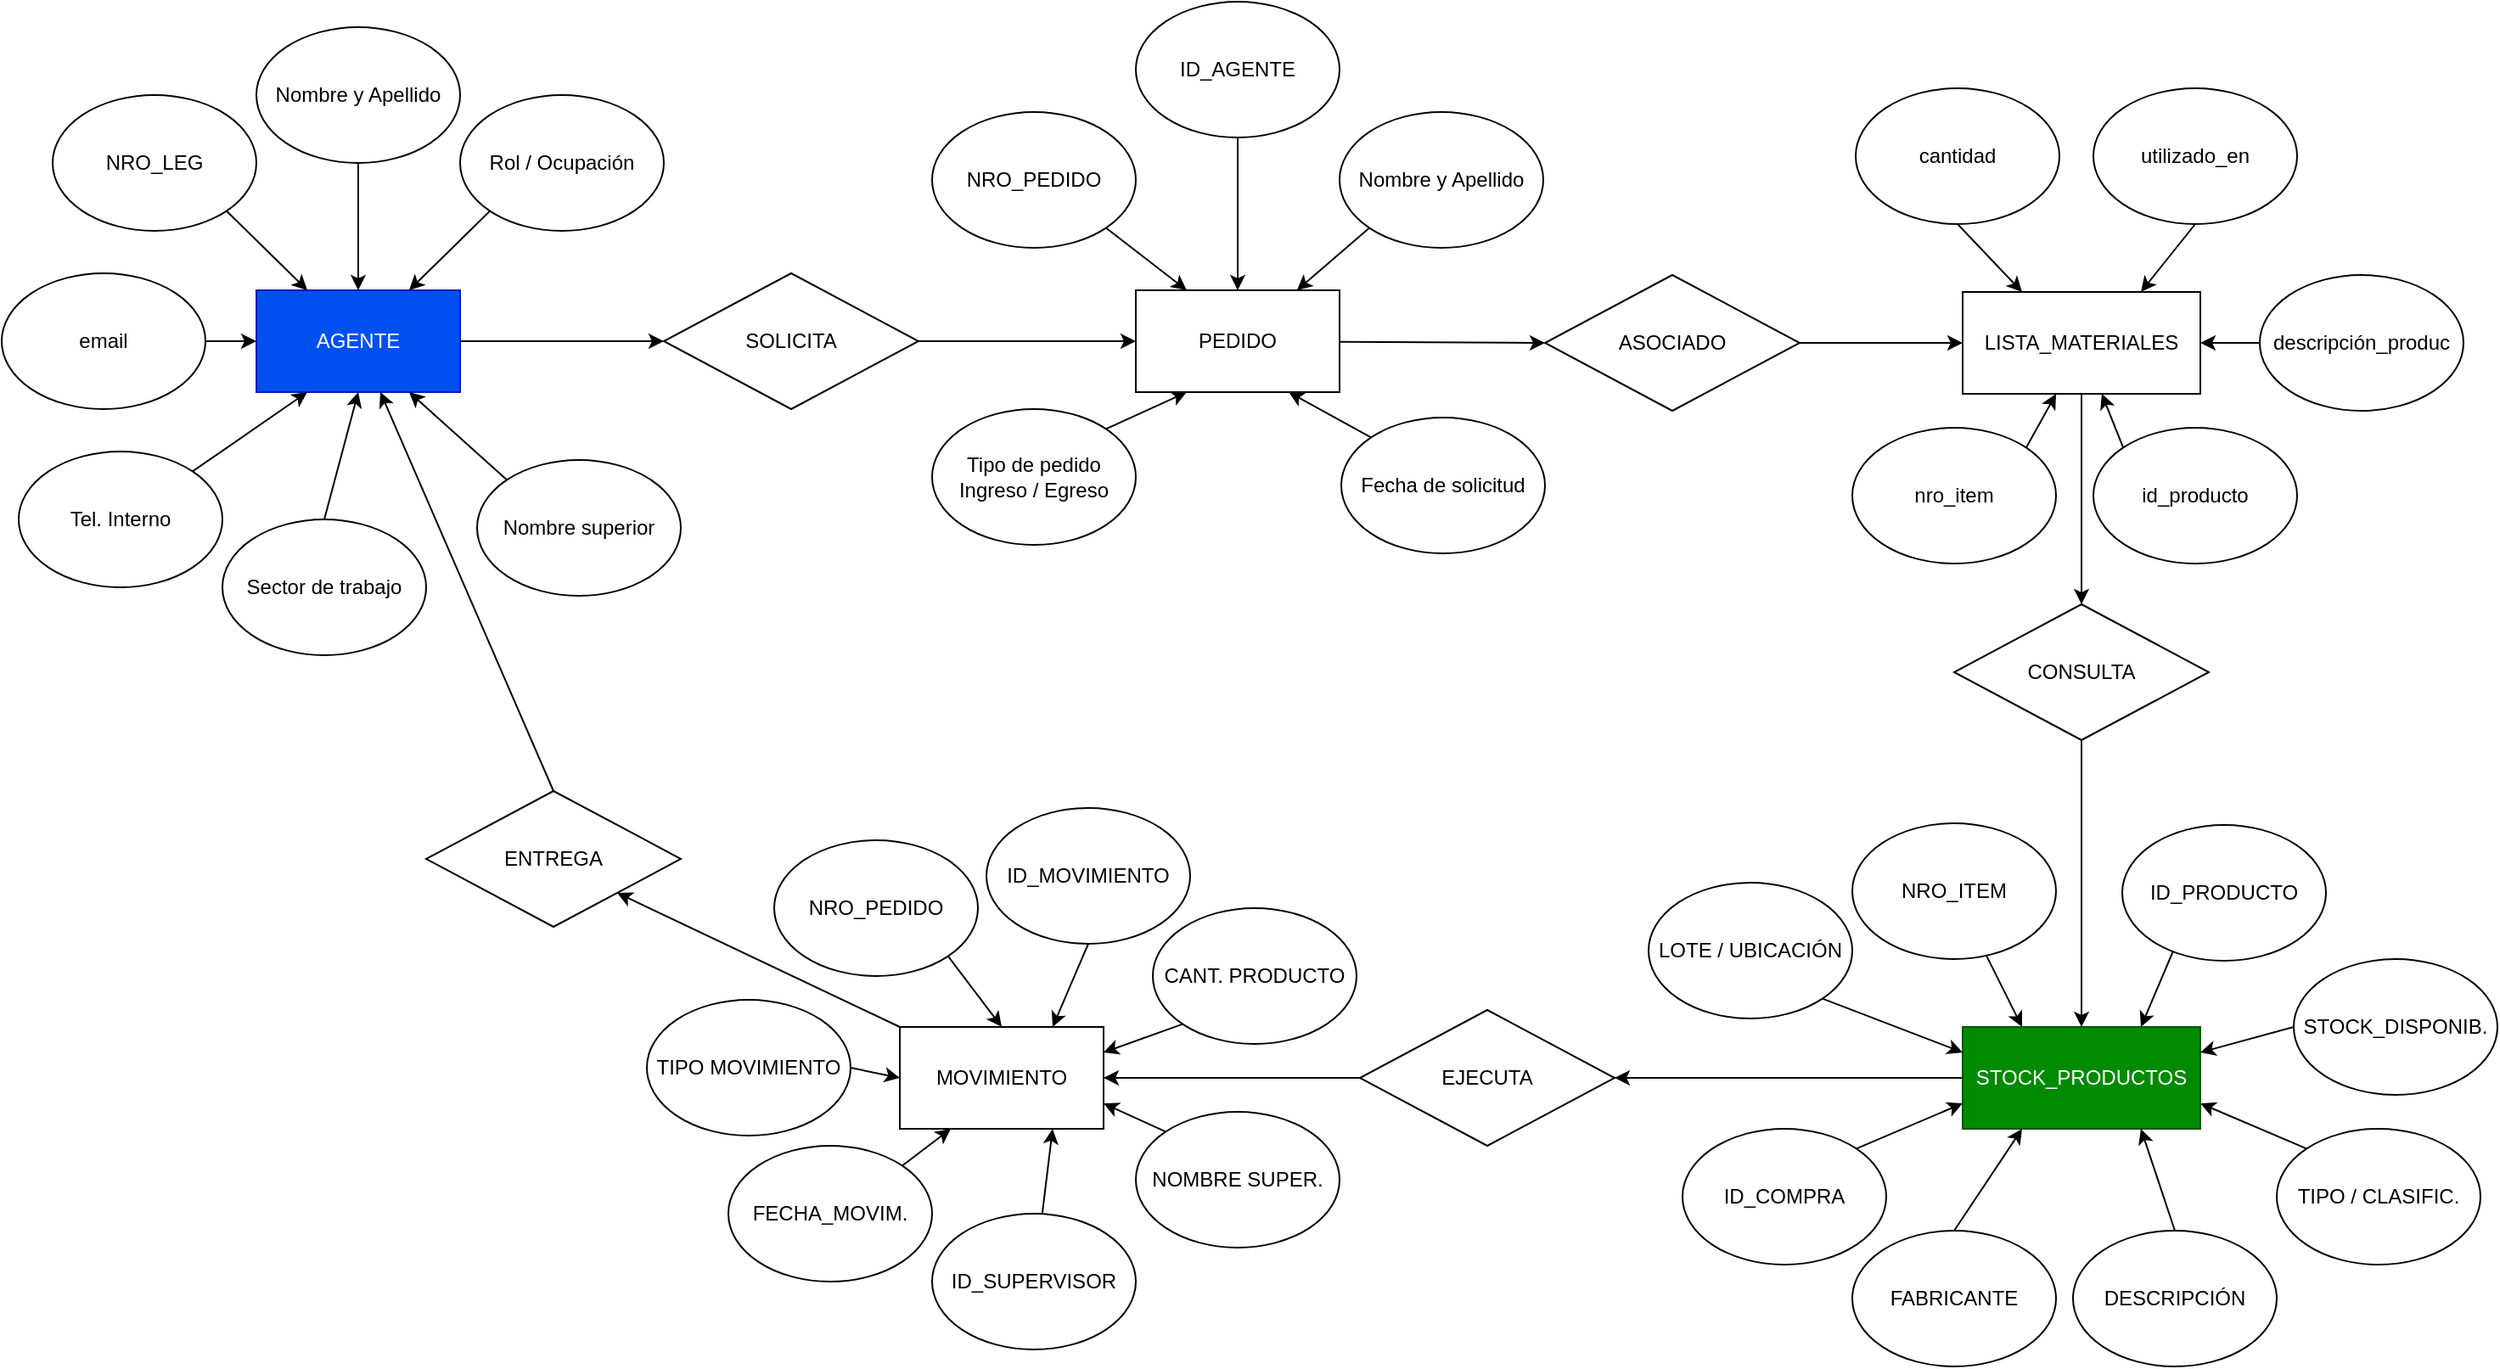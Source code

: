 <mxfile>
    <diagram id="CJ66dnxl5MV2yjCDgY6M" name="Deposito">
        <mxGraphModel dx="1913" dy="1431" grid="1" gridSize="10" guides="1" tooltips="1" connect="1" arrows="1" fold="1" page="1" pageScale="1" pageWidth="4681" pageHeight="3300" math="0" shadow="0">
            <root>
                <mxCell id="0"/>
                <mxCell id="1" parent="0"/>
                <mxCell id="136" style="edgeStyle=none;html=1;entryX=0;entryY=0.5;entryDx=0;entryDy=0;" parent="1" source="3" target="135" edge="1">
                    <mxGeometry relative="1" as="geometry"/>
                </mxCell>
                <mxCell id="3" value="AGENTE" style="rounded=0;whiteSpace=wrap;html=1;fillColor=#0050ef;fontColor=#ffffff;strokeColor=#001DBC;" parent="1" vertex="1">
                    <mxGeometry x="960" y="550" width="120" height="60" as="geometry"/>
                </mxCell>
                <mxCell id="140" style="edgeStyle=none;html=1;exitX=1;exitY=1;exitDx=0;exitDy=0;entryX=0.25;entryY=0;entryDx=0;entryDy=0;" parent="1" source="12" target="3" edge="1">
                    <mxGeometry relative="1" as="geometry"/>
                </mxCell>
                <mxCell id="12" value="NRO_LEG" style="ellipse;whiteSpace=wrap;html=1;" parent="1" vertex="1">
                    <mxGeometry x="840" y="435" width="120" height="80" as="geometry"/>
                </mxCell>
                <mxCell id="139" style="edgeStyle=none;html=1;entryX=0.5;entryY=0;entryDx=0;entryDy=0;" parent="1" source="18" target="3" edge="1">
                    <mxGeometry relative="1" as="geometry"/>
                </mxCell>
                <mxCell id="18" value="Nombre y Apellido" style="ellipse;whiteSpace=wrap;html=1;" parent="1" vertex="1">
                    <mxGeometry x="960" y="395" width="120" height="80" as="geometry"/>
                </mxCell>
                <mxCell id="138" style="edgeStyle=none;html=1;exitX=0;exitY=1;exitDx=0;exitDy=0;entryX=0.75;entryY=0;entryDx=0;entryDy=0;" parent="1" source="71" target="3" edge="1">
                    <mxGeometry relative="1" as="geometry"/>
                </mxCell>
                <mxCell id="71" value="Rol / Ocupación" style="ellipse;whiteSpace=wrap;html=1;" parent="1" vertex="1">
                    <mxGeometry x="1080" y="435" width="120" height="80" as="geometry"/>
                </mxCell>
                <mxCell id="143" style="edgeStyle=none;html=1;exitX=0.5;exitY=0;exitDx=0;exitDy=0;entryX=0.5;entryY=1;entryDx=0;entryDy=0;" parent="1" source="77" target="3" edge="1">
                    <mxGeometry relative="1" as="geometry"/>
                </mxCell>
                <mxCell id="77" value="Sector de trabajo" style="ellipse;whiteSpace=wrap;html=1;" parent="1" vertex="1">
                    <mxGeometry x="940" y="685" width="120" height="80" as="geometry"/>
                </mxCell>
                <mxCell id="144" style="edgeStyle=none;html=1;exitX=0;exitY=0;exitDx=0;exitDy=0;entryX=0.75;entryY=1;entryDx=0;entryDy=0;" parent="1" source="82" target="3" edge="1">
                    <mxGeometry relative="1" as="geometry"/>
                </mxCell>
                <mxCell id="82" value="Nombre superior" style="ellipse;whiteSpace=wrap;html=1;" parent="1" vertex="1">
                    <mxGeometry x="1090" y="650" width="120" height="80" as="geometry"/>
                </mxCell>
                <mxCell id="146" style="edgeStyle=none;html=1;entryX=0;entryY=0.5;entryDx=0;entryDy=0;" parent="1" source="89" target="145" edge="1">
                    <mxGeometry relative="1" as="geometry"/>
                </mxCell>
                <mxCell id="89" value="PEDIDO" style="rounded=0;whiteSpace=wrap;html=1;" parent="1" vertex="1">
                    <mxGeometry x="1478" y="550" width="120" height="60" as="geometry"/>
                </mxCell>
                <mxCell id="153" style="edgeStyle=none;html=1;exitX=1;exitY=1;exitDx=0;exitDy=0;entryX=0.25;entryY=0;entryDx=0;entryDy=0;" parent="1" source="90" target="89" edge="1">
                    <mxGeometry relative="1" as="geometry"/>
                </mxCell>
                <mxCell id="90" value="NRO_PEDIDO" style="ellipse;whiteSpace=wrap;html=1;" parent="1" vertex="1">
                    <mxGeometry x="1358" y="445" width="120" height="80" as="geometry"/>
                </mxCell>
                <mxCell id="154" style="edgeStyle=none;html=1;exitX=0.5;exitY=1;exitDx=0;exitDy=0;entryX=0.5;entryY=0;entryDx=0;entryDy=0;" parent="1" source="91" target="89" edge="1">
                    <mxGeometry relative="1" as="geometry"/>
                </mxCell>
                <mxCell id="91" value="ID_AGENTE" style="ellipse;whiteSpace=wrap;html=1;" parent="1" vertex="1">
                    <mxGeometry x="1478" y="380" width="120" height="80" as="geometry"/>
                </mxCell>
                <mxCell id="155" style="edgeStyle=none;html=1;exitX=0;exitY=1;exitDx=0;exitDy=0;" parent="1" source="92" target="89" edge="1">
                    <mxGeometry relative="1" as="geometry"/>
                </mxCell>
                <mxCell id="92" value="Nombre y Apellido" style="ellipse;whiteSpace=wrap;html=1;" parent="1" vertex="1">
                    <mxGeometry x="1598" y="445" width="120" height="80" as="geometry"/>
                </mxCell>
                <mxCell id="156" style="edgeStyle=none;html=1;exitX=0;exitY=0;exitDx=0;exitDy=0;entryX=0.75;entryY=1;entryDx=0;entryDy=0;" parent="1" source="93" target="89" edge="1">
                    <mxGeometry relative="1" as="geometry"/>
                </mxCell>
                <mxCell id="93" value="Fecha de solicitud" style="ellipse;whiteSpace=wrap;html=1;" parent="1" vertex="1">
                    <mxGeometry x="1599" y="625" width="120" height="80" as="geometry"/>
                </mxCell>
                <mxCell id="180" style="edgeStyle=none;html=1;entryX=1;entryY=0.5;entryDx=0;entryDy=0;" parent="1" source="97" target="179" edge="1">
                    <mxGeometry relative="1" as="geometry"/>
                </mxCell>
                <mxCell id="97" value="STOCK_PRODUCTOS" style="rounded=0;whiteSpace=wrap;html=1;fillColor=#008a00;fontColor=#ffffff;strokeColor=#005700;" parent="1" vertex="1">
                    <mxGeometry x="1965" y="984" width="140" height="60" as="geometry"/>
                </mxCell>
                <mxCell id="176" style="edgeStyle=none;html=1;entryX=0.25;entryY=0;entryDx=0;entryDy=0;" parent="1" source="98" target="97" edge="1">
                    <mxGeometry relative="1" as="geometry"/>
                </mxCell>
                <mxCell id="98" value="NRO_ITEM" style="ellipse;whiteSpace=wrap;html=1;" parent="1" vertex="1">
                    <mxGeometry x="1900" y="864" width="120" height="80" as="geometry"/>
                </mxCell>
                <mxCell id="178" style="edgeStyle=none;html=1;exitX=0.251;exitY=0.925;exitDx=0;exitDy=0;entryX=0.75;entryY=0;entryDx=0;entryDy=0;exitPerimeter=0;" parent="1" source="99" target="97" edge="1">
                    <mxGeometry relative="1" as="geometry"/>
                </mxCell>
                <mxCell id="99" value="ID_PRODUCTO" style="ellipse;whiteSpace=wrap;html=1;" parent="1" vertex="1">
                    <mxGeometry x="2059" y="865" width="120" height="80" as="geometry"/>
                </mxCell>
                <mxCell id="174" style="edgeStyle=none;html=1;exitX=0;exitY=0;exitDx=0;exitDy=0;entryX=1;entryY=0.75;entryDx=0;entryDy=0;" parent="1" source="100" target="97" edge="1">
                    <mxGeometry relative="1" as="geometry"/>
                </mxCell>
                <mxCell id="100" value="TIPO / CLASIFIC." style="ellipse;whiteSpace=wrap;html=1;" parent="1" vertex="1">
                    <mxGeometry x="2150" y="1044" width="120" height="80" as="geometry"/>
                </mxCell>
                <mxCell id="173" style="edgeStyle=none;html=1;exitX=0.5;exitY=0;exitDx=0;exitDy=0;entryX=0.75;entryY=1;entryDx=0;entryDy=0;" parent="1" source="101" target="97" edge="1">
                    <mxGeometry relative="1" as="geometry"/>
                </mxCell>
                <mxCell id="101" value="DESCRIPCIÓN" style="ellipse;whiteSpace=wrap;html=1;" parent="1" vertex="1">
                    <mxGeometry x="2030" y="1104" width="120" height="80" as="geometry"/>
                </mxCell>
                <mxCell id="172" style="edgeStyle=none;html=1;exitX=0.5;exitY=0;exitDx=0;exitDy=0;entryX=0.25;entryY=1;entryDx=0;entryDy=0;" parent="1" source="102" target="97" edge="1">
                    <mxGeometry relative="1" as="geometry"/>
                </mxCell>
                <mxCell id="102" value="FABRICANTE" style="ellipse;whiteSpace=wrap;html=1;" parent="1" vertex="1">
                    <mxGeometry x="1900" y="1104" width="120" height="80" as="geometry"/>
                </mxCell>
                <mxCell id="171" style="edgeStyle=none;html=1;exitX=1;exitY=0;exitDx=0;exitDy=0;entryX=0;entryY=0.75;entryDx=0;entryDy=0;" parent="1" source="103" target="97" edge="1">
                    <mxGeometry relative="1" as="geometry"/>
                </mxCell>
                <mxCell id="103" value="ID_COMPRA" style="ellipse;whiteSpace=wrap;html=1;" parent="1" vertex="1">
                    <mxGeometry x="1800" y="1044" width="120" height="80" as="geometry"/>
                </mxCell>
                <mxCell id="170" style="edgeStyle=none;html=1;exitX=1;exitY=1;exitDx=0;exitDy=0;entryX=0;entryY=0.25;entryDx=0;entryDy=0;" parent="1" source="104" target="97" edge="1">
                    <mxGeometry relative="1" as="geometry"/>
                </mxCell>
                <mxCell id="104" value="LOTE / UBICACIÓN" style="ellipse;whiteSpace=wrap;html=1;" parent="1" vertex="1">
                    <mxGeometry x="1780" y="899" width="120" height="80" as="geometry"/>
                </mxCell>
                <mxCell id="175" style="edgeStyle=none;html=1;exitX=0;exitY=0.5;exitDx=0;exitDy=0;entryX=1;entryY=0.25;entryDx=0;entryDy=0;" parent="1" source="105" target="97" edge="1">
                    <mxGeometry relative="1" as="geometry"/>
                </mxCell>
                <mxCell id="105" value="STOCK_DISPONIB." style="ellipse;whiteSpace=wrap;html=1;" parent="1" vertex="1">
                    <mxGeometry x="2160" y="944" width="120" height="80" as="geometry"/>
                </mxCell>
                <mxCell id="183" style="edgeStyle=none;html=1;exitX=0;exitY=0;exitDx=0;exitDy=0;entryX=1;entryY=1;entryDx=0;entryDy=0;" parent="1" source="106" target="182" edge="1">
                    <mxGeometry relative="1" as="geometry"/>
                </mxCell>
                <mxCell id="106" value="MOVIMIENTO" style="rounded=0;whiteSpace=wrap;html=1;" parent="1" vertex="1">
                    <mxGeometry x="1339" y="984" width="120" height="60" as="geometry"/>
                </mxCell>
                <mxCell id="186" style="edgeStyle=none;html=1;exitX=0.5;exitY=1;exitDx=0;exitDy=0;entryX=0.75;entryY=0;entryDx=0;entryDy=0;" parent="1" source="107" target="106" edge="1">
                    <mxGeometry relative="1" as="geometry"/>
                </mxCell>
                <mxCell id="107" value="ID_MOVIMIENTO" style="ellipse;whiteSpace=wrap;html=1;" parent="1" vertex="1">
                    <mxGeometry x="1390" y="855" width="120" height="80" as="geometry"/>
                </mxCell>
                <mxCell id="185" style="edgeStyle=none;html=1;exitX=1;exitY=1;exitDx=0;exitDy=0;entryX=0.5;entryY=0;entryDx=0;entryDy=0;" parent="1" source="108" target="106" edge="1">
                    <mxGeometry relative="1" as="geometry"/>
                </mxCell>
                <mxCell id="108" value="NRO_PEDIDO" style="ellipse;whiteSpace=wrap;html=1;" parent="1" vertex="1">
                    <mxGeometry x="1265" y="874" width="120" height="80" as="geometry"/>
                </mxCell>
                <mxCell id="191" style="edgeStyle=none;html=1;exitX=1;exitY=0.5;exitDx=0;exitDy=0;entryX=0;entryY=0.5;entryDx=0;entryDy=0;" parent="1" source="109" target="106" edge="1">
                    <mxGeometry relative="1" as="geometry"/>
                </mxCell>
                <mxCell id="109" value="TIPO MOVIMIENTO" style="ellipse;whiteSpace=wrap;html=1;" parent="1" vertex="1">
                    <mxGeometry x="1190" y="968" width="120" height="80" as="geometry"/>
                </mxCell>
                <mxCell id="190" style="edgeStyle=none;html=1;exitX=1;exitY=0;exitDx=0;exitDy=0;entryX=0.25;entryY=1;entryDx=0;entryDy=0;" parent="1" source="110" target="106" edge="1">
                    <mxGeometry relative="1" as="geometry"/>
                </mxCell>
                <mxCell id="110" value="FECHA_MOVIM." style="ellipse;whiteSpace=wrap;html=1;" parent="1" vertex="1">
                    <mxGeometry x="1238" y="1054" width="120" height="80" as="geometry"/>
                </mxCell>
                <mxCell id="158" style="edgeStyle=none;html=1;exitX=1;exitY=0;exitDx=0;exitDy=0;entryX=0.25;entryY=1;entryDx=0;entryDy=0;" parent="1" source="119" target="89" edge="1">
                    <mxGeometry relative="1" as="geometry"/>
                </mxCell>
                <mxCell id="119" value="Tipo de pedido&lt;br&gt;Ingreso / Egreso" style="ellipse;whiteSpace=wrap;html=1;" parent="1" vertex="1">
                    <mxGeometry x="1358" y="620" width="120" height="80" as="geometry"/>
                </mxCell>
                <mxCell id="189" style="edgeStyle=none;html=1;entryX=0.75;entryY=1;entryDx=0;entryDy=0;" parent="1" source="120" target="106" edge="1">
                    <mxGeometry relative="1" as="geometry"/>
                </mxCell>
                <mxCell id="120" value="ID_SUPERVISOR" style="ellipse;whiteSpace=wrap;html=1;" parent="1" vertex="1">
                    <mxGeometry x="1358" y="1094" width="120" height="80" as="geometry"/>
                </mxCell>
                <mxCell id="188" style="edgeStyle=none;html=1;exitX=0;exitY=0;exitDx=0;exitDy=0;entryX=1;entryY=0.75;entryDx=0;entryDy=0;" parent="1" source="121" target="106" edge="1">
                    <mxGeometry relative="1" as="geometry"/>
                </mxCell>
                <mxCell id="121" value="NOMBRE SUPER." style="ellipse;whiteSpace=wrap;html=1;" parent="1" vertex="1">
                    <mxGeometry x="1478" y="1034" width="120" height="80" as="geometry"/>
                </mxCell>
                <mxCell id="192" style="edgeStyle=none;html=1;exitX=0;exitY=1;exitDx=0;exitDy=0;entryX=1;entryY=0.25;entryDx=0;entryDy=0;" parent="1" source="122" target="106" edge="1">
                    <mxGeometry relative="1" as="geometry"/>
                </mxCell>
                <mxCell id="122" value="CANT. PRODUCTO" style="ellipse;whiteSpace=wrap;html=1;" parent="1" vertex="1">
                    <mxGeometry x="1488" y="914" width="120" height="80" as="geometry"/>
                </mxCell>
                <mxCell id="142" style="edgeStyle=none;html=1;exitX=1;exitY=0;exitDx=0;exitDy=0;entryX=0.25;entryY=1;entryDx=0;entryDy=0;" parent="1" source="68TzaHXhmso7OPI98Nb3-122" target="3" edge="1">
                    <mxGeometry relative="1" as="geometry"/>
                </mxCell>
                <mxCell id="68TzaHXhmso7OPI98Nb3-122" value="Tel. Interno" style="ellipse;whiteSpace=wrap;html=1;" parent="1" vertex="1">
                    <mxGeometry x="820" y="645" width="120" height="80" as="geometry"/>
                </mxCell>
                <mxCell id="141" style="edgeStyle=none;html=1;exitX=1;exitY=0.5;exitDx=0;exitDy=0;entryX=0;entryY=0.5;entryDx=0;entryDy=0;" parent="1" source="123" target="3" edge="1">
                    <mxGeometry relative="1" as="geometry"/>
                </mxCell>
                <mxCell id="123" value="email" style="ellipse;whiteSpace=wrap;html=1;" parent="1" vertex="1">
                    <mxGeometry x="810" y="540" width="120" height="80" as="geometry"/>
                </mxCell>
                <mxCell id="165" style="edgeStyle=none;html=1;entryX=0.5;entryY=0;entryDx=0;entryDy=0;" parent="1" source="125" target="166" edge="1">
                    <mxGeometry relative="1" as="geometry"/>
                </mxCell>
                <mxCell id="125" value="LISTA_MATERIALES" style="rounded=0;whiteSpace=wrap;html=1;" parent="1" vertex="1">
                    <mxGeometry x="1965" y="551" width="140" height="60" as="geometry"/>
                </mxCell>
                <mxCell id="161" style="edgeStyle=none;html=1;exitX=1;exitY=0;exitDx=0;exitDy=0;entryX=0.393;entryY=1;entryDx=0;entryDy=0;entryPerimeter=0;" parent="1" source="127" target="125" edge="1">
                    <mxGeometry relative="1" as="geometry"/>
                </mxCell>
                <mxCell id="127" value="nro_item" style="ellipse;whiteSpace=wrap;html=1;" parent="1" vertex="1">
                    <mxGeometry x="1900" y="631" width="120" height="80" as="geometry"/>
                </mxCell>
                <mxCell id="162" style="edgeStyle=none;html=1;exitX=0;exitY=0;exitDx=0;exitDy=0;" parent="1" source="128" target="125" edge="1">
                    <mxGeometry relative="1" as="geometry"/>
                </mxCell>
                <mxCell id="128" value="id_producto" style="ellipse;whiteSpace=wrap;html=1;" parent="1" vertex="1">
                    <mxGeometry x="2042" y="631" width="120" height="80" as="geometry"/>
                </mxCell>
                <mxCell id="163" style="edgeStyle=none;html=1;exitX=0;exitY=0.5;exitDx=0;exitDy=0;entryX=1;entryY=0.5;entryDx=0;entryDy=0;" parent="1" source="129" target="125" edge="1">
                    <mxGeometry relative="1" as="geometry"/>
                </mxCell>
                <mxCell id="129" value="descripción_produc" style="ellipse;whiteSpace=wrap;html=1;" parent="1" vertex="1">
                    <mxGeometry x="2140" y="541" width="120" height="80" as="geometry"/>
                </mxCell>
                <mxCell id="159" style="edgeStyle=none;html=1;exitX=0.5;exitY=1;exitDx=0;exitDy=0;entryX=0.25;entryY=0;entryDx=0;entryDy=0;" parent="1" source="132" target="125" edge="1">
                    <mxGeometry relative="1" as="geometry"/>
                </mxCell>
                <mxCell id="132" value="cantidad" style="ellipse;whiteSpace=wrap;html=1;" parent="1" vertex="1">
                    <mxGeometry x="1902" y="431" width="120" height="80" as="geometry"/>
                </mxCell>
                <mxCell id="160" style="edgeStyle=none;html=1;exitX=0.5;exitY=1;exitDx=0;exitDy=0;entryX=0.75;entryY=0;entryDx=0;entryDy=0;" parent="1" source="133" target="125" edge="1">
                    <mxGeometry relative="1" as="geometry"/>
                </mxCell>
                <mxCell id="133" value="utilizado_en" style="ellipse;whiteSpace=wrap;html=1;" parent="1" vertex="1">
                    <mxGeometry x="2042" y="431" width="120" height="80" as="geometry"/>
                </mxCell>
                <mxCell id="137" style="edgeStyle=none;html=1;entryX=0;entryY=0.5;entryDx=0;entryDy=0;" parent="1" source="135" target="89" edge="1">
                    <mxGeometry relative="1" as="geometry"/>
                </mxCell>
                <mxCell id="135" value="SOLICITA" style="rhombus;whiteSpace=wrap;html=1;" parent="1" vertex="1">
                    <mxGeometry x="1200" y="540" width="150" height="80" as="geometry"/>
                </mxCell>
                <mxCell id="164" style="edgeStyle=none;html=1;exitX=1;exitY=0.5;exitDx=0;exitDy=0;entryX=0;entryY=0.5;entryDx=0;entryDy=0;" parent="1" source="145" target="125" edge="1">
                    <mxGeometry relative="1" as="geometry"/>
                </mxCell>
                <mxCell id="145" value="ASOCIADO" style="rhombus;whiteSpace=wrap;html=1;" parent="1" vertex="1">
                    <mxGeometry x="1719" y="541" width="150" height="80" as="geometry"/>
                </mxCell>
                <mxCell id="167" style="edgeStyle=none;html=1;exitX=0.5;exitY=1;exitDx=0;exitDy=0;entryX=0.5;entryY=0;entryDx=0;entryDy=0;" parent="1" source="166" target="97" edge="1">
                    <mxGeometry relative="1" as="geometry">
                        <mxPoint x="2035" y="869" as="sourcePoint"/>
                    </mxGeometry>
                </mxCell>
                <mxCell id="166" value="CONSULTA" style="rhombus;whiteSpace=wrap;html=1;" parent="1" vertex="1">
                    <mxGeometry x="1960" y="735" width="150" height="80" as="geometry"/>
                </mxCell>
                <mxCell id="181" style="edgeStyle=none;html=1;entryX=1;entryY=0.5;entryDx=0;entryDy=0;" parent="1" source="179" target="106" edge="1">
                    <mxGeometry relative="1" as="geometry"/>
                </mxCell>
                <mxCell id="179" value="EJECUTA" style="rhombus;whiteSpace=wrap;html=1;" parent="1" vertex="1">
                    <mxGeometry x="1610" y="974" width="150" height="80" as="geometry"/>
                </mxCell>
                <mxCell id="184" style="edgeStyle=none;html=1;exitX=0.5;exitY=0;exitDx=0;exitDy=0;" parent="1" source="182" target="3" edge="1">
                    <mxGeometry relative="1" as="geometry"/>
                </mxCell>
                <mxCell id="182" value="ENTREGA" style="rhombus;whiteSpace=wrap;html=1;" parent="1" vertex="1">
                    <mxGeometry x="1060" y="845" width="150" height="80" as="geometry"/>
                </mxCell>
            </root>
        </mxGraphModel>
    </diagram>
    <diagram id="_rpGFnUOTw_GPBMy_GtU" name="Instituto">
        <mxGraphModel dx="2104" dy="1574" grid="1" gridSize="10" guides="1" tooltips="1" connect="1" arrows="1" fold="1" page="1" pageScale="1" pageWidth="2336" pageHeight="1654" math="0" shadow="0">
            <root>
                <mxCell id="0"/>
                <mxCell id="1" parent="0"/>
                <mxCell id="gnIX7QEPiNbQv1JApcD0-85" style="edgeStyle=none;html=1;entryX=0;entryY=1;entryDx=0;entryDy=0;" parent="1" edge="1" target="oU0zXTRpxyhoC3hhVF3Y-1">
                    <mxGeometry relative="1" as="geometry">
                        <mxPoint x="490" y="295" as="targetPoint"/>
                        <mxPoint x="370" y="280" as="sourcePoint"/>
                    </mxGeometry>
                </mxCell>
                <mxCell id="oU0zXTRpxyhoC3hhVF3Y-4" style="edgeStyle=none;html=1;entryX=0;entryY=0;entryDx=0;entryDy=0;" edge="1" parent="1" target="oU0zXTRpxyhoC3hhVF3Y-3">
                    <mxGeometry relative="1" as="geometry">
                        <mxPoint x="370" y="310" as="sourcePoint"/>
                    </mxGeometry>
                </mxCell>
                <mxCell id="gnIX7QEPiNbQv1JApcD0-86" value="PERSONA" style="rounded=0;whiteSpace=wrap;html=1;fillColor=#0050ef;fontColor=#ffffff;strokeColor=#001DBC;" parent="1" vertex="1">
                    <mxGeometry x="250" y="265" width="120" height="60" as="geometry"/>
                </mxCell>
                <mxCell id="gnIX7QEPiNbQv1JApcD0-87" style="edgeStyle=none;html=1;exitX=1;exitY=1;exitDx=0;exitDy=0;entryX=0.25;entryY=0;entryDx=0;entryDy=0;" parent="1" source="gnIX7QEPiNbQv1JApcD0-88" target="gnIX7QEPiNbQv1JApcD0-86" edge="1">
                    <mxGeometry relative="1" as="geometry"/>
                </mxCell>
                <mxCell id="gnIX7QEPiNbQv1JApcD0-88" value="NRO_LEG" style="ellipse;whiteSpace=wrap;html=1;" parent="1" vertex="1">
                    <mxGeometry x="130" y="165" width="120" height="80" as="geometry"/>
                </mxCell>
                <mxCell id="gnIX7QEPiNbQv1JApcD0-89" style="edgeStyle=none;html=1;entryX=0.5;entryY=0;entryDx=0;entryDy=0;" parent="1" source="gnIX7QEPiNbQv1JApcD0-90" target="gnIX7QEPiNbQv1JApcD0-86" edge="1">
                    <mxGeometry relative="1" as="geometry"/>
                </mxCell>
                <mxCell id="gnIX7QEPiNbQv1JApcD0-90" value="Nombre y Apellido" style="ellipse;whiteSpace=wrap;html=1;" parent="1" vertex="1">
                    <mxGeometry x="250" y="125" width="120" height="80" as="geometry"/>
                </mxCell>
                <mxCell id="gnIX7QEPiNbQv1JApcD0-91" style="edgeStyle=none;html=1;exitX=0;exitY=1;exitDx=0;exitDy=0;entryX=0.75;entryY=0;entryDx=0;entryDy=0;" parent="1" source="gnIX7QEPiNbQv1JApcD0-92" target="gnIX7QEPiNbQv1JApcD0-86" edge="1">
                    <mxGeometry relative="1" as="geometry"/>
                </mxCell>
                <mxCell id="gnIX7QEPiNbQv1JApcD0-92" value="Fecha de nacimiento" style="ellipse;whiteSpace=wrap;html=1;" parent="1" vertex="1">
                    <mxGeometry x="370" y="165" width="120" height="80" as="geometry"/>
                </mxCell>
                <mxCell id="gnIX7QEPiNbQv1JApcD0-107" style="edgeStyle=none;html=1;exitX=1;exitY=0;exitDx=0;exitDy=0;entryX=0.25;entryY=1;entryDx=0;entryDy=0;" parent="1" source="gnIX7QEPiNbQv1JApcD0-96" target="gnIX7QEPiNbQv1JApcD0-86" edge="1">
                    <mxGeometry relative="1" as="geometry"/>
                </mxCell>
                <mxCell id="gnIX7QEPiNbQv1JApcD0-96" value="Fecha inicio" style="ellipse;whiteSpace=wrap;html=1;" parent="1" vertex="1">
                    <mxGeometry x="130" y="345" width="120" height="80" as="geometry"/>
                </mxCell>
                <mxCell id="gnIX7QEPiNbQv1JApcD0-99" style="edgeStyle=none;html=1;exitX=1;exitY=0.5;exitDx=0;exitDy=0;entryX=0;entryY=0.5;entryDx=0;entryDy=0;" parent="1" source="gnIX7QEPiNbQv1JApcD0-100" target="gnIX7QEPiNbQv1JApcD0-86" edge="1">
                    <mxGeometry relative="1" as="geometry"/>
                </mxCell>
                <mxCell id="gnIX7QEPiNbQv1JApcD0-100" value="Estado" style="ellipse;whiteSpace=wrap;html=1;" parent="1" vertex="1">
                    <mxGeometry x="73" y="255" width="120" height="80" as="geometry"/>
                </mxCell>
                <mxCell id="gnIX7QEPiNbQv1JApcD0-105" style="edgeStyle=none;html=1;exitX=0;exitY=0;exitDx=0;exitDy=0;entryX=0.75;entryY=1;entryDx=0;entryDy=0;" parent="1" source="gnIX7QEPiNbQv1JApcD0-101" target="gnIX7QEPiNbQv1JApcD0-86" edge="1">
                    <mxGeometry relative="1" as="geometry"/>
                </mxCell>
                <mxCell id="gnIX7QEPiNbQv1JApcD0-101" value="email" style="ellipse;whiteSpace=wrap;html=1;" parent="1" vertex="1">
                    <mxGeometry x="370" y="345" width="120" height="80" as="geometry"/>
                </mxCell>
                <mxCell id="gnIX7QEPiNbQv1JApcD0-106" style="edgeStyle=none;html=1;exitX=0.5;exitY=0;exitDx=0;exitDy=0;" parent="1" source="gnIX7QEPiNbQv1JApcD0-103" target="gnIX7QEPiNbQv1JApcD0-86" edge="1">
                    <mxGeometry relative="1" as="geometry"/>
                </mxCell>
                <mxCell id="gnIX7QEPiNbQv1JApcD0-103" value="&lt;span style=&quot;color: rgb(240, 240, 240); font-family: Helvetica; font-size: 12px; font-style: normal; font-variant-ligatures: normal; font-variant-caps: normal; font-weight: 400; letter-spacing: normal; orphans: 2; text-align: center; text-indent: 0px; text-transform: none; widows: 2; word-spacing: 0px; -webkit-text-stroke-width: 0px; background-color: rgb(42, 37, 47); text-decoration-thickness: initial; text-decoration-style: initial; text-decoration-color: initial; float: none; display: inline !important;&quot;&gt;DNI / PASAPORTE&lt;/span&gt;" style="ellipse;whiteSpace=wrap;html=1;" parent="1" vertex="1">
                    <mxGeometry x="250" y="390" width="120" height="80" as="geometry"/>
                </mxCell>
                <mxCell id="gnIX7QEPiNbQv1JApcD0-109" value="CREDITOS" style="rounded=0;whiteSpace=wrap;html=1;fillColor=#0050ef;fontColor=#ffffff;strokeColor=#001DBC;" parent="1" vertex="1">
                    <mxGeometry x="790" y="140" width="120" height="60" as="geometry"/>
                </mxCell>
                <mxCell id="gnIX7QEPiNbQv1JApcD0-110" style="edgeStyle=none;html=1;exitX=1;exitY=1;exitDx=0;exitDy=0;entryX=0.25;entryY=0;entryDx=0;entryDy=0;" parent="1" source="gnIX7QEPiNbQv1JApcD0-111" target="gnIX7QEPiNbQv1JApcD0-109" edge="1">
                    <mxGeometry relative="1" as="geometry"/>
                </mxCell>
                <mxCell id="gnIX7QEPiNbQv1JApcD0-111" value="FECHA PAGO" style="ellipse;whiteSpace=wrap;html=1;" parent="1" vertex="1">
                    <mxGeometry x="670" y="40" width="120" height="80" as="geometry"/>
                </mxCell>
                <mxCell id="gnIX7QEPiNbQv1JApcD0-112" style="edgeStyle=none;html=1;entryX=0.5;entryY=0;entryDx=0;entryDy=0;" parent="1" source="gnIX7QEPiNbQv1JApcD0-113" target="gnIX7QEPiNbQv1JApcD0-109" edge="1">
                    <mxGeometry relative="1" as="geometry"/>
                </mxCell>
                <mxCell id="gnIX7QEPiNbQv1JApcD0-113" value="CREDITOS&lt;br&gt;DISPONIBLE" style="ellipse;whiteSpace=wrap;html=1;" parent="1" vertex="1">
                    <mxGeometry x="790" width="120" height="80" as="geometry"/>
                </mxCell>
                <mxCell id="gnIX7QEPiNbQv1JApcD0-114" style="edgeStyle=none;html=1;exitX=0;exitY=1;exitDx=0;exitDy=0;entryX=0.75;entryY=0;entryDx=0;entryDy=0;" parent="1" source="gnIX7QEPiNbQv1JApcD0-115" target="gnIX7QEPiNbQv1JApcD0-109" edge="1">
                    <mxGeometry relative="1" as="geometry"/>
                </mxCell>
                <mxCell id="gnIX7QEPiNbQv1JApcD0-115" value="VENCIMIENTO&lt;br&gt;CREDITOS" style="ellipse;whiteSpace=wrap;html=1;" parent="1" vertex="1">
                    <mxGeometry x="910" y="40" width="120" height="80" as="geometry"/>
                </mxCell>
                <mxCell id="gnIX7QEPiNbQv1JApcD0-116" style="edgeStyle=none;html=1;exitX=1;exitY=0;exitDx=0;exitDy=0;entryX=0.25;entryY=1;entryDx=0;entryDy=0;" parent="1" source="gnIX7QEPiNbQv1JApcD0-117" target="gnIX7QEPiNbQv1JApcD0-109" edge="1">
                    <mxGeometry relative="1" as="geometry"/>
                </mxCell>
                <mxCell id="gnIX7QEPiNbQv1JApcD0-117" value="NRO_LEG" style="ellipse;whiteSpace=wrap;html=1;" parent="1" vertex="1">
                    <mxGeometry x="670" y="220" width="120" height="80" as="geometry"/>
                </mxCell>
                <mxCell id="gnIX7QEPiNbQv1JApcD0-120" style="edgeStyle=none;html=1;exitX=0;exitY=0;exitDx=0;exitDy=0;entryX=0.75;entryY=1;entryDx=0;entryDy=0;" parent="1" source="gnIX7QEPiNbQv1JApcD0-121" target="gnIX7QEPiNbQv1JApcD0-109" edge="1">
                    <mxGeometry relative="1" as="geometry"/>
                </mxCell>
                <mxCell id="gnIX7QEPiNbQv1JApcD0-121" value="CBU" style="ellipse;whiteSpace=wrap;html=1;" parent="1" vertex="1">
                    <mxGeometry x="910" y="220" width="120" height="80" as="geometry"/>
                </mxCell>
                <mxCell id="gnIX7QEPiNbQv1JApcD0-122" style="edgeStyle=none;html=1;exitX=0.5;exitY=0;exitDx=0;exitDy=0;" parent="1" source="gnIX7QEPiNbQv1JApcD0-123" target="gnIX7QEPiNbQv1JApcD0-109" edge="1">
                    <mxGeometry relative="1" as="geometry"/>
                </mxCell>
                <mxCell id="gnIX7QEPiNbQv1JApcD0-123" value="Medio de pago" style="ellipse;whiteSpace=wrap;html=1;" parent="1" vertex="1">
                    <mxGeometry x="790" y="265" width="120" height="80" as="geometry"/>
                </mxCell>
                <mxCell id="TO8Oa9yxd8M-gExZvo1c-1" value="CURSOS" style="rounded=0;whiteSpace=wrap;html=1;fillColor=#0050ef;fontColor=#ffffff;strokeColor=#001DBC;" vertex="1" parent="1">
                    <mxGeometry x="790" y="560" width="120" height="60" as="geometry"/>
                </mxCell>
                <mxCell id="TO8Oa9yxd8M-gExZvo1c-2" style="edgeStyle=none;html=1;exitX=1;exitY=0.5;exitDx=0;exitDy=0;entryX=0;entryY=0.5;entryDx=0;entryDy=0;" edge="1" parent="1" source="TO8Oa9yxd8M-gExZvo1c-3" target="TO8Oa9yxd8M-gExZvo1c-1">
                    <mxGeometry relative="1" as="geometry"/>
                </mxCell>
                <mxCell id="TO8Oa9yxd8M-gExZvo1c-3" value="NOMBRE" style="ellipse;whiteSpace=wrap;html=1;" vertex="1" parent="1">
                    <mxGeometry x="590" y="580" width="120" height="80" as="geometry"/>
                </mxCell>
                <mxCell id="TO8Oa9yxd8M-gExZvo1c-4" style="edgeStyle=none;html=1;entryX=0.5;entryY=0;entryDx=0;entryDy=0;" edge="1" parent="1" source="TO8Oa9yxd8M-gExZvo1c-5" target="TO8Oa9yxd8M-gExZvo1c-1">
                    <mxGeometry relative="1" as="geometry"/>
                </mxCell>
                <mxCell id="TO8Oa9yxd8M-gExZvo1c-5" value="NIVEL" style="ellipse;whiteSpace=wrap;html=1;" vertex="1" parent="1">
                    <mxGeometry x="740" y="425" width="120" height="80" as="geometry"/>
                </mxCell>
                <mxCell id="TO8Oa9yxd8M-gExZvo1c-6" style="edgeStyle=none;html=1;exitX=0;exitY=1;exitDx=0;exitDy=0;entryX=0.75;entryY=0;entryDx=0;entryDy=0;" edge="1" parent="1" source="TO8Oa9yxd8M-gExZvo1c-7" target="TO8Oa9yxd8M-gExZvo1c-1">
                    <mxGeometry relative="1" as="geometry"/>
                </mxCell>
                <mxCell id="TO8Oa9yxd8M-gExZvo1c-7" value="DURACION" style="ellipse;whiteSpace=wrap;html=1;" vertex="1" parent="1">
                    <mxGeometry x="870" y="440" width="120" height="80" as="geometry"/>
                </mxCell>
                <mxCell id="TO8Oa9yxd8M-gExZvo1c-8" style="edgeStyle=none;html=1;exitX=1;exitY=0;exitDx=0;exitDy=0;entryX=0.25;entryY=1;entryDx=0;entryDy=0;" edge="1" parent="1" source="TO8Oa9yxd8M-gExZvo1c-9" target="TO8Oa9yxd8M-gExZvo1c-1">
                    <mxGeometry relative="1" as="geometry"/>
                </mxCell>
                <mxCell id="TO8Oa9yxd8M-gExZvo1c-9" value="ID_CURSO" style="ellipse;whiteSpace=wrap;html=1;" vertex="1" parent="1">
                    <mxGeometry x="680" y="690" width="120" height="80" as="geometry"/>
                </mxCell>
                <mxCell id="TO8Oa9yxd8M-gExZvo1c-10" style="edgeStyle=none;html=1;exitX=0;exitY=0;exitDx=0;exitDy=0;entryX=0.75;entryY=1;entryDx=0;entryDy=0;" edge="1" parent="1" source="TO8Oa9yxd8M-gExZvo1c-11" target="TO8Oa9yxd8M-gExZvo1c-1">
                    <mxGeometry relative="1" as="geometry"/>
                </mxCell>
                <mxCell id="TO8Oa9yxd8M-gExZvo1c-11" value="HORA" style="ellipse;whiteSpace=wrap;html=1;" vertex="1" parent="1">
                    <mxGeometry x="960" y="670" width="120" height="80" as="geometry"/>
                </mxCell>
                <mxCell id="TO8Oa9yxd8M-gExZvo1c-12" style="edgeStyle=none;html=1;exitX=0.5;exitY=0;exitDx=0;exitDy=0;" edge="1" parent="1" source="TO8Oa9yxd8M-gExZvo1c-13" target="TO8Oa9yxd8M-gExZvo1c-1">
                    <mxGeometry relative="1" as="geometry"/>
                </mxCell>
                <mxCell id="TO8Oa9yxd8M-gExZvo1c-13" value="FECHAS" style="ellipse;whiteSpace=wrap;html=1;" vertex="1" parent="1">
                    <mxGeometry x="830" y="720" width="120" height="80" as="geometry"/>
                </mxCell>
                <mxCell id="oU0zXTRpxyhoC3hhVF3Y-6" style="edgeStyle=none;html=1;exitX=0;exitY=0.5;exitDx=0;exitDy=0;entryX=1;entryY=0.25;entryDx=0;entryDy=0;" edge="1" parent="1" source="TO8Oa9yxd8M-gExZvo1c-14" target="TO8Oa9yxd8M-gExZvo1c-1">
                    <mxGeometry relative="1" as="geometry"/>
                </mxCell>
                <mxCell id="TO8Oa9yxd8M-gExZvo1c-14" value="PRECIO" style="ellipse;whiteSpace=wrap;html=1;" vertex="1" parent="1">
                    <mxGeometry x="970" y="500" width="120" height="80" as="geometry"/>
                </mxCell>
                <mxCell id="oU0zXTRpxyhoC3hhVF3Y-2" style="edgeStyle=none;html=1;" edge="1" parent="1" source="oU0zXTRpxyhoC3hhVF3Y-1" target="gnIX7QEPiNbQv1JApcD0-109">
                    <mxGeometry relative="1" as="geometry"/>
                </mxCell>
                <mxCell id="oU0zXTRpxyhoC3hhVF3Y-1" value="POSEE" style="rhombus;whiteSpace=wrap;html=1;" vertex="1" parent="1">
                    <mxGeometry x="550" y="130" width="150" height="80" as="geometry"/>
                </mxCell>
                <mxCell id="oU0zXTRpxyhoC3hhVF3Y-5" style="edgeStyle=none;html=1;exitX=1;exitY=1;exitDx=0;exitDy=0;entryX=0.25;entryY=0;entryDx=0;entryDy=0;" edge="1" parent="1" source="oU0zXTRpxyhoC3hhVF3Y-3" target="TO8Oa9yxd8M-gExZvo1c-1">
                    <mxGeometry relative="1" as="geometry"/>
                </mxCell>
                <mxCell id="oU0zXTRpxyhoC3hhVF3Y-3" value="IINSCRIPTO" style="rhombus;whiteSpace=wrap;html=1;" vertex="1" parent="1">
                    <mxGeometry x="550" y="380" width="150" height="80" as="geometry"/>
                </mxCell>
                <mxCell id="oU0zXTRpxyhoC3hhVF3Y-38" style="edgeStyle=none;html=1;entryX=1;entryY=0.5;entryDx=0;entryDy=0;" edge="1" parent="1" source="oU0zXTRpxyhoC3hhVF3Y-21" target="oU0zXTRpxyhoC3hhVF3Y-37">
                    <mxGeometry relative="1" as="geometry"/>
                </mxCell>
                <mxCell id="oU0zXTRpxyhoC3hhVF3Y-21" value="CONTENIDO" style="rounded=0;whiteSpace=wrap;html=1;fillColor=#0050ef;fontColor=#ffffff;strokeColor=#001DBC;" vertex="1" parent="1">
                    <mxGeometry x="1407" y="640" width="120" height="60" as="geometry"/>
                </mxCell>
                <mxCell id="oU0zXTRpxyhoC3hhVF3Y-22" style="edgeStyle=none;html=1;exitX=1;exitY=1;exitDx=0;exitDy=0;entryX=0.25;entryY=0;entryDx=0;entryDy=0;" edge="1" parent="1" source="oU0zXTRpxyhoC3hhVF3Y-23" target="oU0zXTRpxyhoC3hhVF3Y-21">
                    <mxGeometry relative="1" as="geometry"/>
                </mxCell>
                <mxCell id="oU0zXTRpxyhoC3hhVF3Y-23" value="NRO" style="ellipse;whiteSpace=wrap;html=1;" vertex="1" parent="1">
                    <mxGeometry x="1287" y="540" width="120" height="80" as="geometry"/>
                </mxCell>
                <mxCell id="oU0zXTRpxyhoC3hhVF3Y-24" style="edgeStyle=none;html=1;entryX=0.5;entryY=0;entryDx=0;entryDy=0;" edge="1" parent="1" source="oU0zXTRpxyhoC3hhVF3Y-25" target="oU0zXTRpxyhoC3hhVF3Y-21">
                    <mxGeometry relative="1" as="geometry"/>
                </mxCell>
                <mxCell id="oU0zXTRpxyhoC3hhVF3Y-25" value="NIVEL" style="ellipse;whiteSpace=wrap;html=1;" vertex="1" parent="1">
                    <mxGeometry x="1407" y="500" width="120" height="80" as="geometry"/>
                </mxCell>
                <mxCell id="oU0zXTRpxyhoC3hhVF3Y-26" style="edgeStyle=none;html=1;exitX=0;exitY=1;exitDx=0;exitDy=0;entryX=0.75;entryY=0;entryDx=0;entryDy=0;" edge="1" parent="1" source="oU0zXTRpxyhoC3hhVF3Y-27" target="oU0zXTRpxyhoC3hhVF3Y-21">
                    <mxGeometry relative="1" as="geometry"/>
                </mxCell>
                <mxCell id="oU0zXTRpxyhoC3hhVF3Y-27" value="LIBRO" style="ellipse;whiteSpace=wrap;html=1;" vertex="1" parent="1">
                    <mxGeometry x="1527" y="540" width="120" height="80" as="geometry"/>
                </mxCell>
                <mxCell id="oU0zXTRpxyhoC3hhVF3Y-28" style="edgeStyle=none;html=1;exitX=1;exitY=0;exitDx=0;exitDy=0;entryX=0.25;entryY=1;entryDx=0;entryDy=0;" edge="1" parent="1" source="oU0zXTRpxyhoC3hhVF3Y-29" target="oU0zXTRpxyhoC3hhVF3Y-21">
                    <mxGeometry relative="1" as="geometry"/>
                </mxCell>
                <mxCell id="oU0zXTRpxyhoC3hhVF3Y-29" value="DESCRIPCIÓN" style="ellipse;whiteSpace=wrap;html=1;" vertex="1" parent="1">
                    <mxGeometry x="1287" y="720" width="120" height="80" as="geometry"/>
                </mxCell>
                <mxCell id="oU0zXTRpxyhoC3hhVF3Y-36" style="edgeStyle=none;html=1;entryX=1;entryY=0.5;entryDx=0;entryDy=0;" edge="1" parent="1" source="oU0zXTRpxyhoC3hhVF3Y-31" target="oU0zXTRpxyhoC3hhVF3Y-21">
                    <mxGeometry relative="1" as="geometry"/>
                </mxCell>
                <mxCell id="oU0zXTRpxyhoC3hhVF3Y-31" value="CATEGORIA" style="ellipse;whiteSpace=wrap;html=1;" vertex="1" parent="1">
                    <mxGeometry x="1570" y="630" width="120" height="80" as="geometry"/>
                </mxCell>
                <mxCell id="oU0zXTRpxyhoC3hhVF3Y-32" style="edgeStyle=none;html=1;exitX=0;exitY=0;exitDx=0;exitDy=0;entryX=0.75;entryY=1;entryDx=0;entryDy=0;" edge="1" parent="1" source="oU0zXTRpxyhoC3hhVF3Y-33" target="oU0zXTRpxyhoC3hhVF3Y-21">
                    <mxGeometry relative="1" as="geometry"/>
                </mxCell>
                <mxCell id="oU0zXTRpxyhoC3hhVF3Y-33" value="EDITORIAL" style="ellipse;whiteSpace=wrap;html=1;" vertex="1" parent="1">
                    <mxGeometry x="1527" y="720" width="120" height="80" as="geometry"/>
                </mxCell>
                <mxCell id="oU0zXTRpxyhoC3hhVF3Y-34" style="edgeStyle=none;html=1;exitX=0.5;exitY=0;exitDx=0;exitDy=0;" edge="1" parent="1" source="oU0zXTRpxyhoC3hhVF3Y-35" target="oU0zXTRpxyhoC3hhVF3Y-21">
                    <mxGeometry relative="1" as="geometry"/>
                </mxCell>
                <mxCell id="oU0zXTRpxyhoC3hhVF3Y-35" value="&lt;span style=&quot;color: rgb(240, 240, 240); font-family: Helvetica; font-size: 12px; font-style: normal; font-variant-ligatures: normal; font-variant-caps: normal; font-weight: 400; letter-spacing: normal; orphans: 2; text-align: center; text-indent: 0px; text-transform: none; widows: 2; word-spacing: 0px; -webkit-text-stroke-width: 0px; background-color: rgb(42, 37, 47); text-decoration-thickness: initial; text-decoration-style: initial; text-decoration-color: initial; float: none; display: inline !important;&quot;&gt;FECHA EDICIO&lt;/span&gt;" style="ellipse;whiteSpace=wrap;html=1;" vertex="1" parent="1">
                    <mxGeometry x="1407" y="765" width="120" height="80" as="geometry"/>
                </mxCell>
                <mxCell id="oU0zXTRpxyhoC3hhVF3Y-39" style="edgeStyle=none;html=1;exitX=0;exitY=0.5;exitDx=0;exitDy=0;entryX=1;entryY=0.75;entryDx=0;entryDy=0;" edge="1" parent="1" source="oU0zXTRpxyhoC3hhVF3Y-37" target="TO8Oa9yxd8M-gExZvo1c-1">
                    <mxGeometry relative="1" as="geometry"/>
                </mxCell>
                <mxCell id="oU0zXTRpxyhoC3hhVF3Y-37" value="CONTIENE" style="rhombus;whiteSpace=wrap;html=1;" vertex="1" parent="1">
                    <mxGeometry x="1160" y="630" width="150" height="80" as="geometry"/>
                </mxCell>
                <mxCell id="oU0zXTRpxyhoC3hhVF3Y-41" style="edgeStyle=none;html=1;entryX=0;entryY=0.25;entryDx=0;entryDy=0;" edge="1" parent="1" source="oU0zXTRpxyhoC3hhVF3Y-40" target="TO8Oa9yxd8M-gExZvo1c-1">
                    <mxGeometry relative="1" as="geometry"/>
                </mxCell>
                <mxCell id="oU0zXTRpxyhoC3hhVF3Y-40" value="AULA" style="ellipse;whiteSpace=wrap;html=1;" vertex="1" parent="1">
                    <mxGeometry x="600" y="480" width="120" height="80" as="geometry"/>
                </mxCell>
                <mxCell id="oU0zXTRpxyhoC3hhVF3Y-43" style="edgeStyle=none;html=1;entryX=1;entryY=0.5;entryDx=0;entryDy=0;" edge="1" parent="1" source="oU0zXTRpxyhoC3hhVF3Y-42" target="gnIX7QEPiNbQv1JApcD0-86">
                    <mxGeometry relative="1" as="geometry"/>
                </mxCell>
                <mxCell id="oU0zXTRpxyhoC3hhVF3Y-42" value="TIPO&lt;br&gt;ALUMNO / PROF." style="ellipse;whiteSpace=wrap;html=1;" vertex="1" parent="1">
                    <mxGeometry x="450" y="255" width="120" height="80" as="geometry"/>
                </mxCell>
            </root>
        </mxGraphModel>
    </diagram>
</mxfile>